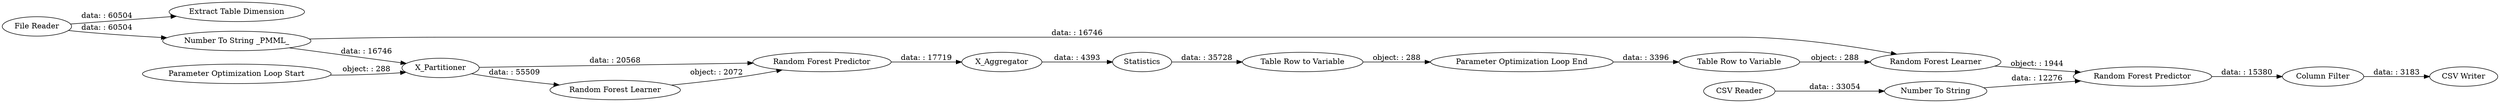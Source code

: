 digraph {
	"1896529592387611633_21" [label="File Reader"]
	"1896529592387611633_25" [label="Extract Table Dimension"]
	"1896529592387611633_32" [label=Statistics]
	"1896529592387611633_39" [label="Number To String"]
	"1896529592387611633_36" [label="Random Forest Learner"]
	"1896529592387611633_31" [label=X_Aggregator]
	"1896529592387611633_37" [label="Random Forest Predictor"]
	"1896529592387611633_40" [label="Column Filter"]
	"1896529592387611633_33" [label="Parameter Optimization Loop End"]
	"1896529592387611633_28" [label=X_Partitioner]
	"1896529592387611633_26" [label="Number To String _PMML_"]
	"1896529592387611633_30" [label="Random Forest Predictor"]
	"1896529592387611633_29" [label="Random Forest Learner"]
	"1896529592387611633_34" [label="Table Row to Variable"]
	"1896529592387611633_35" [label="Table Row to Variable"]
	"1896529592387611633_27" [label="Parameter Optimization Loop Start"]
	"1896529592387611633_38" [label="CSV Reader"]
	"1896529592387611633_41" [label="CSV Writer"]
	"1896529592387611633_34" -> "1896529592387611633_33" [label="object: : 288"]
	"1896529592387611633_21" -> "1896529592387611633_26" [label="data: : 60504"]
	"1896529592387611633_28" -> "1896529592387611633_30" [label="data: : 20568"]
	"1896529592387611633_27" -> "1896529592387611633_28" [label="object: : 288"]
	"1896529592387611633_32" -> "1896529592387611633_34" [label="data: : 35728"]
	"1896529592387611633_26" -> "1896529592387611633_36" [label="data: : 16746"]
	"1896529592387611633_29" -> "1896529592387611633_30" [label="object: : 2072"]
	"1896529592387611633_36" -> "1896529592387611633_37" [label="object: : 1944"]
	"1896529592387611633_40" -> "1896529592387611633_41" [label="data: : 3183"]
	"1896529592387611633_28" -> "1896529592387611633_29" [label="data: : 55509"]
	"1896529592387611633_35" -> "1896529592387611633_36" [label="object: : 288"]
	"1896529592387611633_30" -> "1896529592387611633_31" [label="data: : 17719"]
	"1896529592387611633_21" -> "1896529592387611633_25" [label="data: : 60504"]
	"1896529592387611633_39" -> "1896529592387611633_37" [label="data: : 12276"]
	"1896529592387611633_31" -> "1896529592387611633_32" [label="data: : 4393"]
	"1896529592387611633_37" -> "1896529592387611633_40" [label="data: : 15380"]
	"1896529592387611633_38" -> "1896529592387611633_39" [label="data: : 33054"]
	"1896529592387611633_26" -> "1896529592387611633_28" [label="data: : 16746"]
	"1896529592387611633_33" -> "1896529592387611633_35" [label="data: : 3396"]
	rankdir=LR
}
